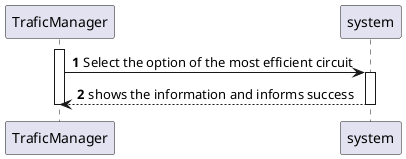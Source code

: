 @startuml
'https://plantuml.com/sequence-diagram

autonumber

activate TraficManager
TraficManager -> system: Select the option of the most efficient circuit
activate system


system --> TraficManager: shows the information and informs success
deactivate system

deactivate TraficManager
@enduml